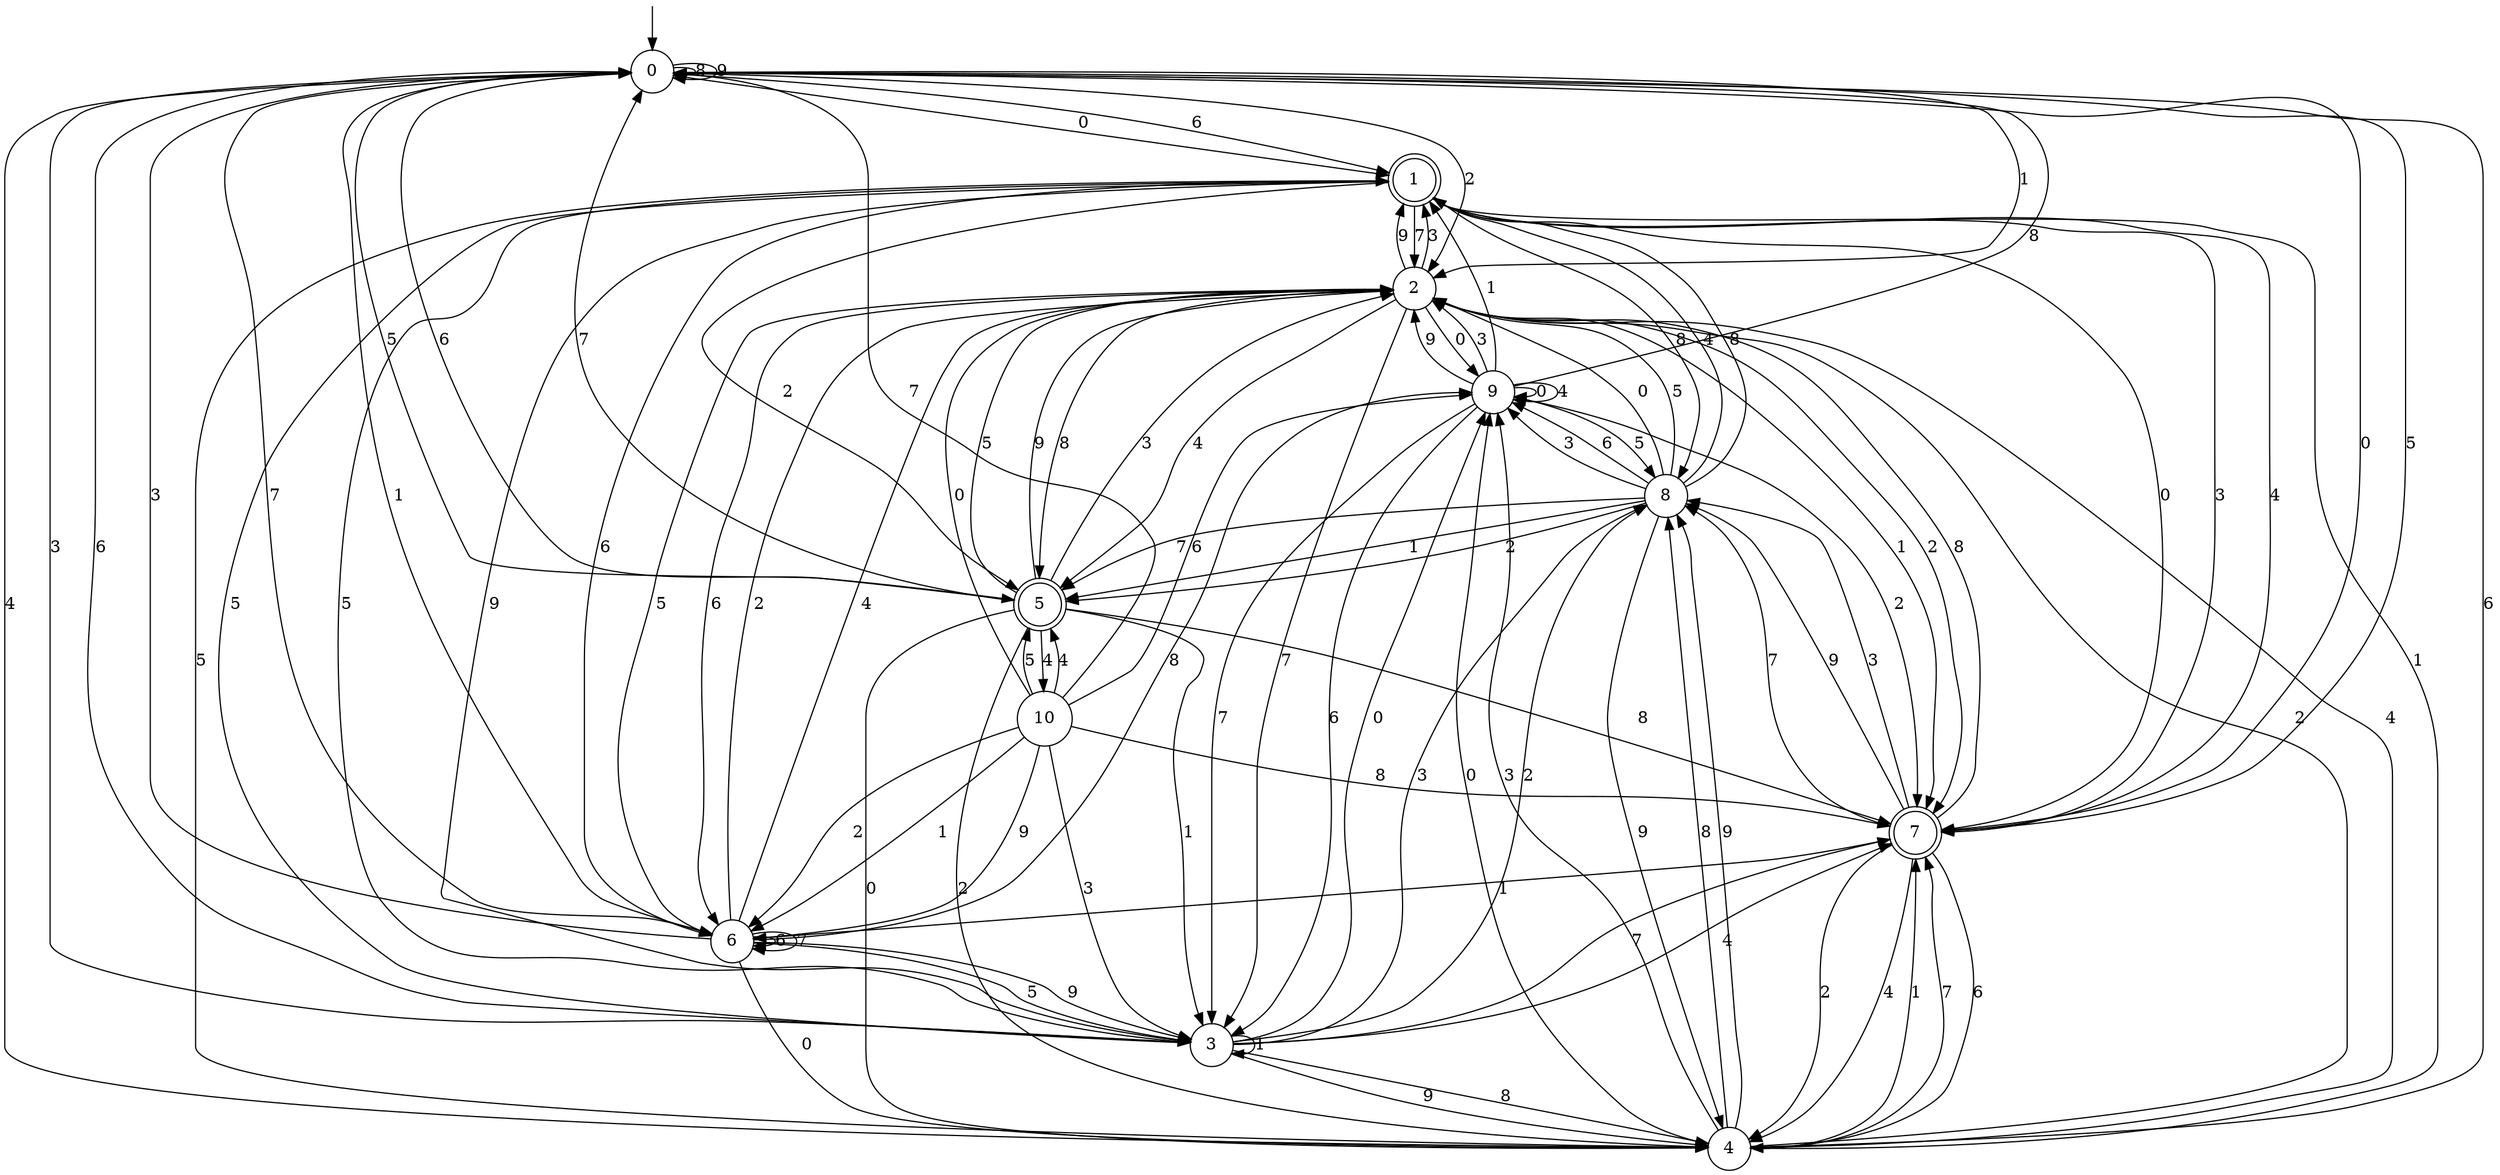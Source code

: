digraph g {

	s0 [shape="circle" label="0"];
	s1 [shape="doublecircle" label="1"];
	s2 [shape="circle" label="2"];
	s3 [shape="circle" label="3"];
	s4 [shape="circle" label="4"];
	s5 [shape="doublecircle" label="5"];
	s6 [shape="circle" label="6"];
	s7 [shape="doublecircle" label="7"];
	s8 [shape="circle" label="8"];
	s9 [shape="circle" label="9"];
	s10 [shape="circle" label="10"];
	s0 -> s1 [label="0"];
	s0 -> s2 [label="1"];
	s0 -> s2 [label="2"];
	s0 -> s3 [label="3"];
	s0 -> s4 [label="4"];
	s0 -> s5 [label="5"];
	s0 -> s1 [label="6"];
	s0 -> s6 [label="7"];
	s0 -> s0 [label="8"];
	s0 -> s0 [label="9"];
	s1 -> s7 [label="0"];
	s1 -> s4 [label="1"];
	s1 -> s5 [label="2"];
	s1 -> s7 [label="3"];
	s1 -> s7 [label="4"];
	s1 -> s3 [label="5"];
	s1 -> s6 [label="6"];
	s1 -> s2 [label="7"];
	s1 -> s8 [label="8"];
	s1 -> s3 [label="9"];
	s2 -> s9 [label="0"];
	s2 -> s7 [label="1"];
	s2 -> s7 [label="2"];
	s2 -> s1 [label="3"];
	s2 -> s5 [label="4"];
	s2 -> s6 [label="5"];
	s2 -> s6 [label="6"];
	s2 -> s3 [label="7"];
	s2 -> s5 [label="8"];
	s2 -> s1 [label="9"];
	s3 -> s9 [label="0"];
	s3 -> s3 [label="1"];
	s3 -> s8 [label="2"];
	s3 -> s8 [label="3"];
	s3 -> s7 [label="4"];
	s3 -> s1 [label="5"];
	s3 -> s0 [label="6"];
	s3 -> s7 [label="7"];
	s3 -> s4 [label="8"];
	s3 -> s4 [label="9"];
	s4 -> s9 [label="0"];
	s4 -> s7 [label="1"];
	s4 -> s2 [label="2"];
	s4 -> s9 [label="3"];
	s4 -> s2 [label="4"];
	s4 -> s1 [label="5"];
	s4 -> s0 [label="6"];
	s4 -> s7 [label="7"];
	s4 -> s8 [label="8"];
	s4 -> s8 [label="9"];
	s5 -> s4 [label="0"];
	s5 -> s3 [label="1"];
	s5 -> s4 [label="2"];
	s5 -> s2 [label="3"];
	s5 -> s10 [label="4"];
	s5 -> s2 [label="5"];
	s5 -> s0 [label="6"];
	s5 -> s0 [label="7"];
	s5 -> s7 [label="8"];
	s5 -> s2 [label="9"];
	s6 -> s4 [label="0"];
	s6 -> s0 [label="1"];
	s6 -> s2 [label="2"];
	s6 -> s0 [label="3"];
	s6 -> s2 [label="4"];
	s6 -> s3 [label="5"];
	s6 -> s6 [label="6"];
	s6 -> s6 [label="7"];
	s6 -> s9 [label="8"];
	s6 -> s3 [label="9"];
	s7 -> s0 [label="0"];
	s7 -> s6 [label="1"];
	s7 -> s4 [label="2"];
	s7 -> s8 [label="3"];
	s7 -> s4 [label="4"];
	s7 -> s0 [label="5"];
	s7 -> s4 [label="6"];
	s7 -> s8 [label="7"];
	s7 -> s2 [label="8"];
	s7 -> s8 [label="9"];
	s8 -> s2 [label="0"];
	s8 -> s5 [label="1"];
	s8 -> s5 [label="2"];
	s8 -> s9 [label="3"];
	s8 -> s1 [label="4"];
	s8 -> s2 [label="5"];
	s8 -> s9 [label="6"];
	s8 -> s5 [label="7"];
	s8 -> s1 [label="8"];
	s8 -> s4 [label="9"];
	s9 -> s9 [label="0"];
	s9 -> s1 [label="1"];
	s9 -> s7 [label="2"];
	s9 -> s2 [label="3"];
	s9 -> s9 [label="4"];
	s9 -> s8 [label="5"];
	s9 -> s3 [label="6"];
	s9 -> s3 [label="7"];
	s9 -> s0 [label="8"];
	s9 -> s2 [label="9"];
	s10 -> s2 [label="0"];
	s10 -> s6 [label="1"];
	s10 -> s6 [label="2"];
	s10 -> s3 [label="3"];
	s10 -> s5 [label="4"];
	s10 -> s5 [label="5"];
	s10 -> s9 [label="6"];
	s10 -> s0 [label="7"];
	s10 -> s7 [label="8"];
	s10 -> s6 [label="9"];

__start0 [label="" shape="none" width="0" height="0"];
__start0 -> s0;

}
